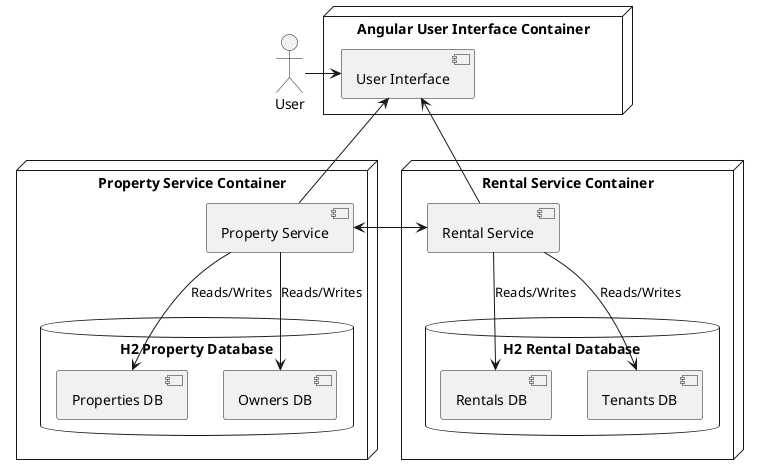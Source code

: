 @startuml
actor User

node "Property Service Container" {
  [Property Service]
  database "H2 Property Database" {
  [Properties DB]
  [Owners DB]
  }
}

node "Rental Service Container" {
  [Rental Service]
  database "H2 Rental Database" {
  [Rentals DB]
  [Tenants DB]
  }
}

node "Angular User Interface Container" {
  [User Interface]
}








User -> [User Interface]
[User Interface] <-- [Rental Service]
[User Interface] <-- [Property Service]
[Property Service] --> [Properties DB] : Reads/Writes
[Property Service] --> [Owners DB] : Reads/Writes
[Rental Service] --> [Rentals DB] : Reads/Writes
[Rental Service] --> [Tenants DB] : Reads/Writes
[Rental Service] --> [Property Service]
[Property Service] -->  [Rental Service]
@enduml
